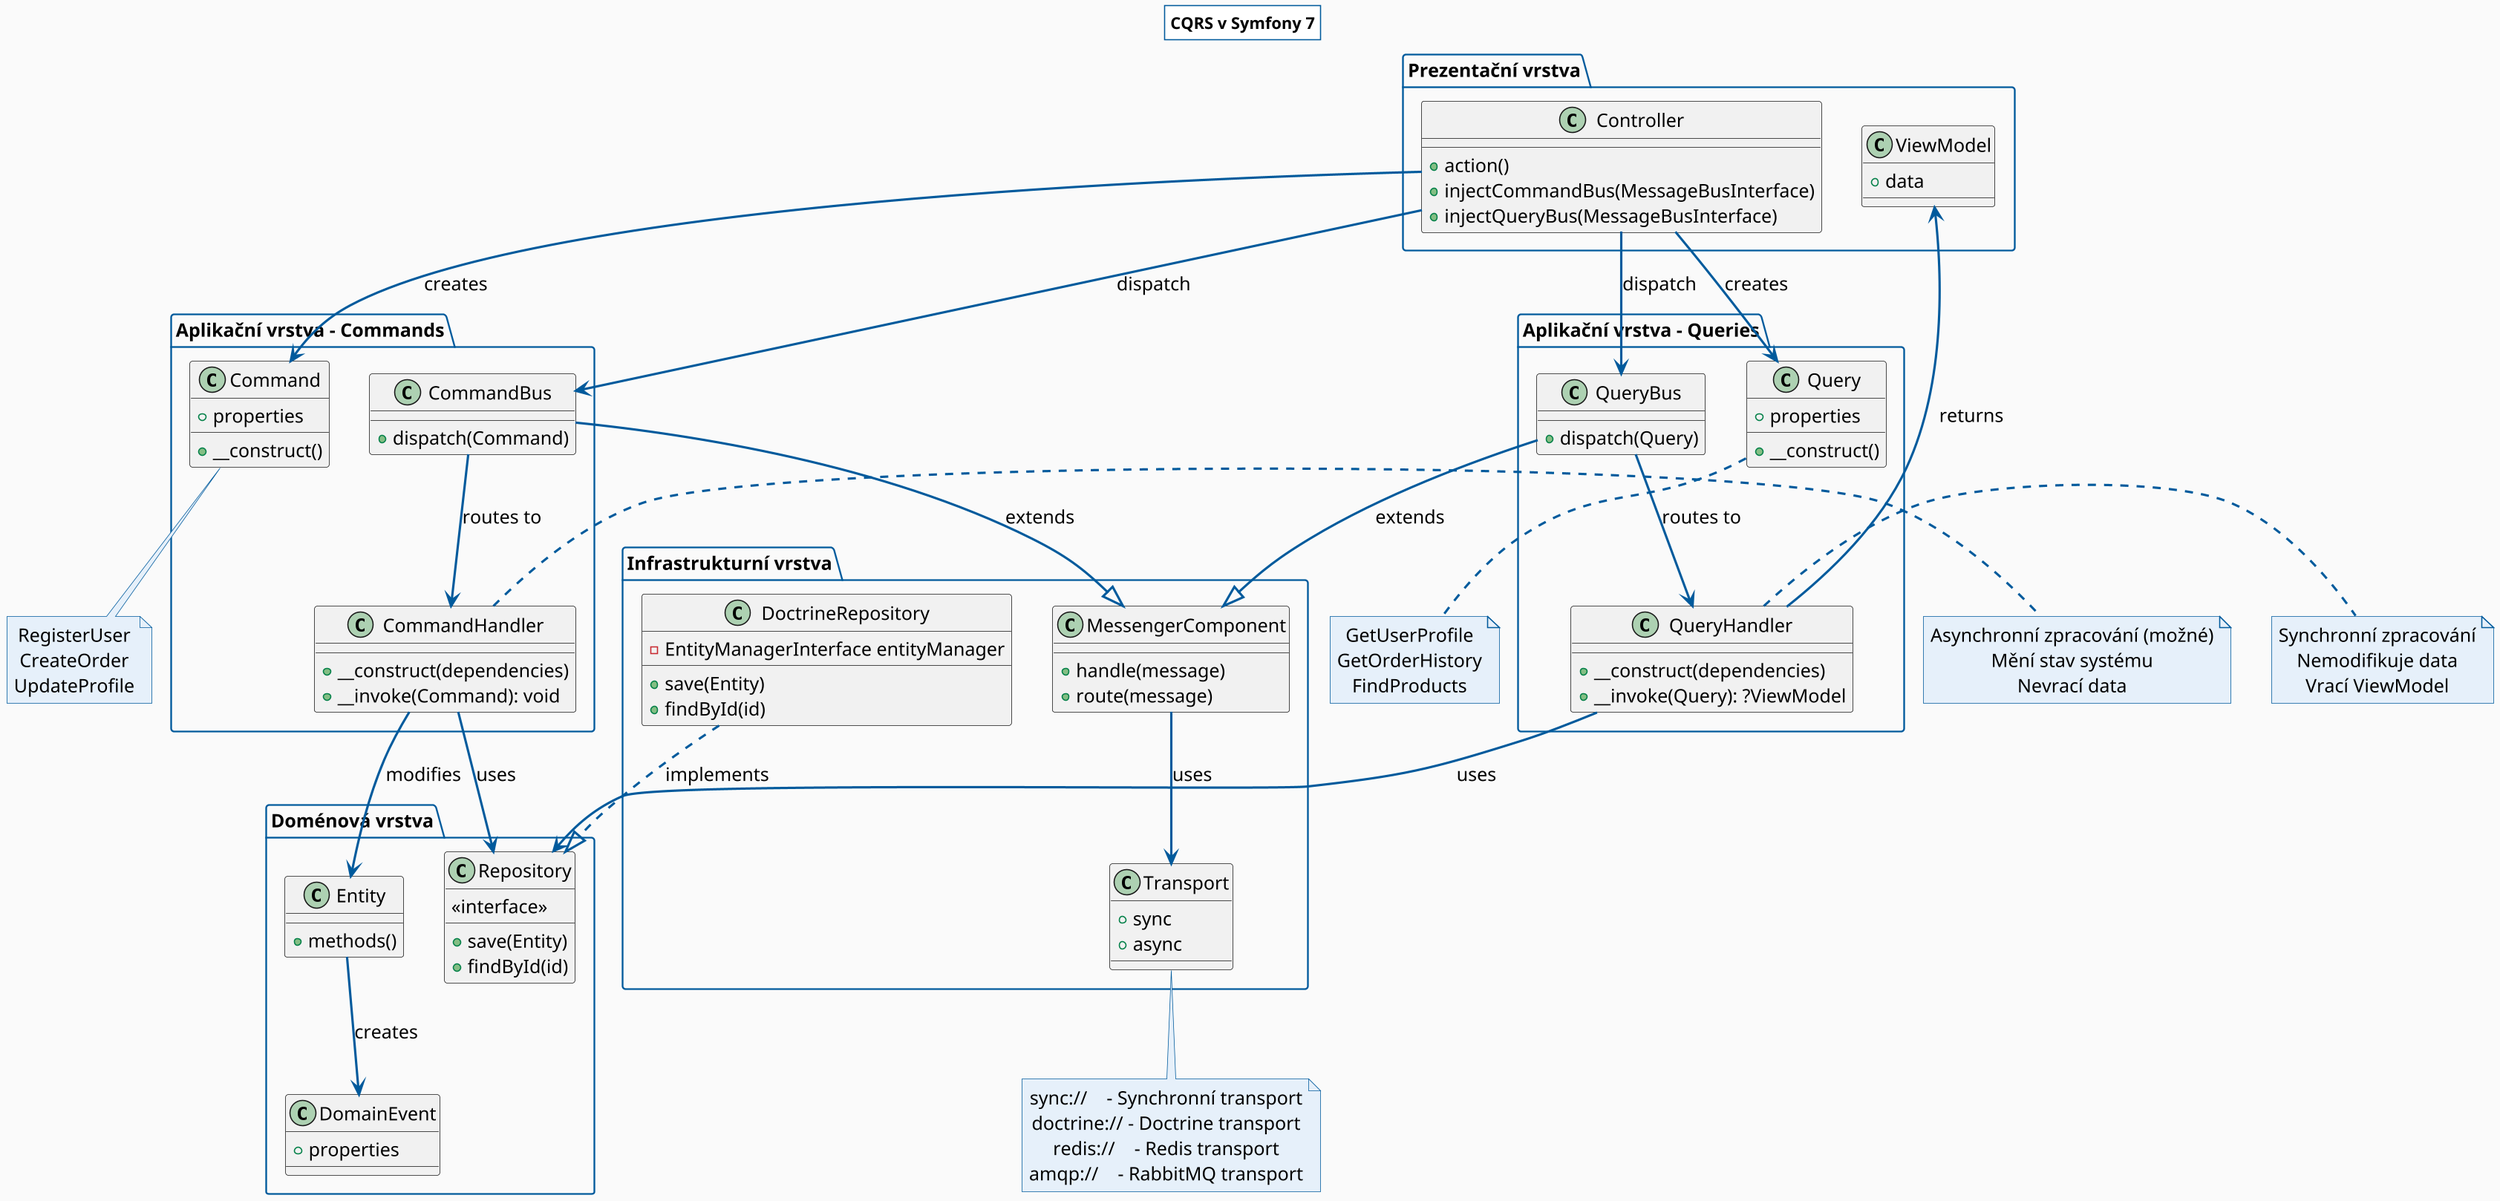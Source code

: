 @startuml
skinparam dpi 150
skinparam backgroundColor #FAFAFA
skinparam shadowing false

skinparam defaultFontName "Nunito"
skinparam defaultFontSize 16
skinparam defaultTextAlignment center

skinparam node {
  BackgroundColor #FFFFFF
  BorderColor #005A9C
  BorderThickness 2
}

skinparam component {
  BackgroundColor #FFFFFF
  BorderColor #005A9C
  BorderThickness 2
}

skinparam rectangle {
  BackgroundColor #FFFFFF
  BorderColor #005A9C
  BorderThickness 2
}

skinparam arrowColor #005A9C
skinparam arrowThickness 2

skinparam activity {
  BackgroundColor #FFFFFF
  BorderColor #005A9C
}

skinparam sequence {
  ParticipantBorderColor #005A9C
  LifeLineBorderColor #005A9C
  LifeLineBackgroundColor #E6F0FA
  ParticipantBackgroundColor #FFFFFF
}

skinparam package {
  BackgroundColor #FAFAFA
  BorderColor #005A9C
}

skinparam note {
  BackgroundColor #E6F0FA
  BorderColor #005A9C
}

skinparam title {
  BackgroundColor #FFFFFF
  BorderColor #005A9C
}

' Pro sekvenční diagramy
skinparam sequenceArrowThickness 2
skinparam sequenceArrowColor #005A9C


' Nadpis
title CQRS v Symfony 7

' Definice obálek (package)
package "Prezentační vrstva" {
  class Controller {
    +action()
    +injectCommandBus(MessageBusInterface)
    +injectQueryBus(MessageBusInterface)
  }
  
  class ViewModel {
    +data
  }
}

package "Aplikační vrstva - Commands" {
  class Command {
    +properties
    +__construct()
  }
  
  class CommandHandler {
    +__construct(dependencies)
    +__invoke(Command): void
  }
  
  class CommandBus {
    +dispatch(Command)
  }
}

package "Aplikační vrstva - Queries" {
  class Query {
    +properties
    +__construct()
  }
  
  class QueryHandler {
    +__construct(dependencies)
    +__invoke(Query): ?ViewModel
  }
  
  class QueryBus {
    +dispatch(Query)
  }
}

package "Doménová vrstva" {
  class Entity {
    +methods()
  }
  
  class Repository {
    <<interface>>
    +save(Entity)
    +findById(id)
  }
  
  class DomainEvent {
    +properties
  }
}

package "Infrastrukturní vrstva" {
  class DoctrineRepository {
    -EntityManagerInterface entityManager
    +save(Entity)
    +findById(id)
  }
  
  class MessengerComponent {
    +handle(message)
    +route(message)
  }
  
  class Transport {
    +sync
    +async
  }
}

' Vztahy mezi třídami a komponentami
Controller --> CommandBus : dispatch
Controller --> QueryBus : dispatch
Controller --> Command : creates
Controller --> Query : creates
CommandBus --> CommandHandler : routes to
QueryBus --> QueryHandler : routes to
CommandHandler --> Entity : modifies
CommandHandler --> Repository : uses
QueryHandler --> Repository : uses
QueryHandler --> ViewModel : returns
DoctrineRepository ..|> Repository : implements
MessengerComponent --> Transport : uses
CommandBus --|> MessengerComponent : extends
QueryBus --|> MessengerComponent : extends
Entity --> DomainEvent : creates

' Poznámky pro vysvětlení
note bottom of Command
  RegisterUser
  CreateOrder
  UpdateProfile
end note

note bottom of Query
  GetUserProfile
  GetOrderHistory
  FindProducts
end note

note right of CommandHandler
  Asynchronní zpracování (možné)
  Mění stav systému
  Nevrací data
end note

note right of QueryHandler
  Synchronní zpracování
  Nemodifikuje data
  Vrací ViewModel
end note

note bottom of Transport
  sync://    - Synchronní transport
  doctrine:// - Doctrine transport
  redis://    - Redis transport
  amqp://    - RabbitMQ transport
end note


@enduml